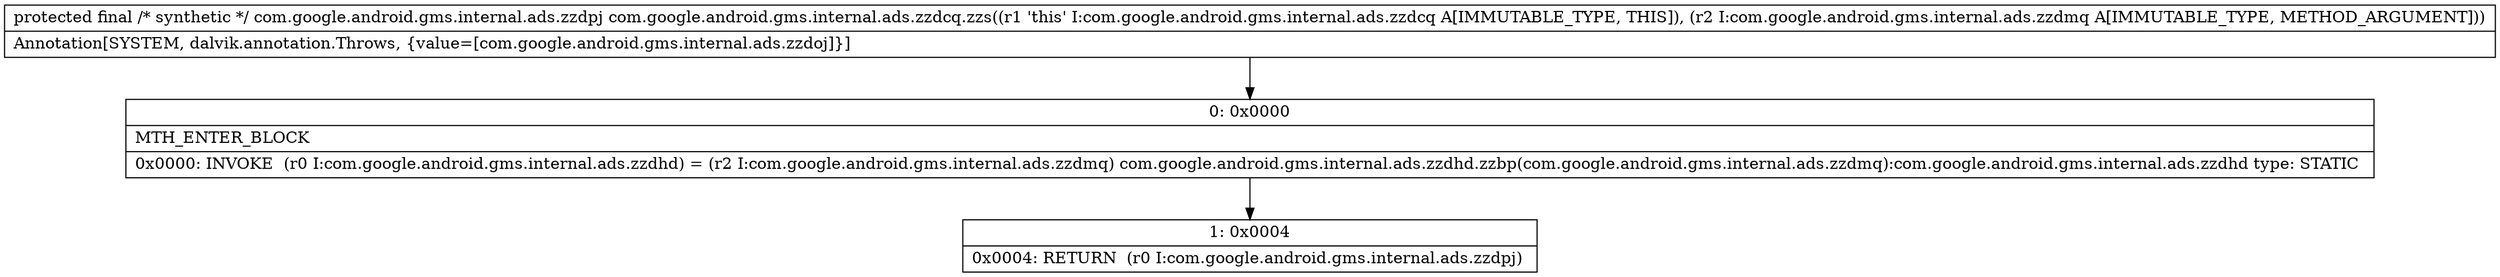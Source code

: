 digraph "CFG forcom.google.android.gms.internal.ads.zzdcq.zzs(Lcom\/google\/android\/gms\/internal\/ads\/zzdmq;)Lcom\/google\/android\/gms\/internal\/ads\/zzdpj;" {
Node_0 [shape=record,label="{0\:\ 0x0000|MTH_ENTER_BLOCK\l|0x0000: INVOKE  (r0 I:com.google.android.gms.internal.ads.zzdhd) = (r2 I:com.google.android.gms.internal.ads.zzdmq) com.google.android.gms.internal.ads.zzdhd.zzbp(com.google.android.gms.internal.ads.zzdmq):com.google.android.gms.internal.ads.zzdhd type: STATIC \l}"];
Node_1 [shape=record,label="{1\:\ 0x0004|0x0004: RETURN  (r0 I:com.google.android.gms.internal.ads.zzdpj) \l}"];
MethodNode[shape=record,label="{protected final \/* synthetic *\/ com.google.android.gms.internal.ads.zzdpj com.google.android.gms.internal.ads.zzdcq.zzs((r1 'this' I:com.google.android.gms.internal.ads.zzdcq A[IMMUTABLE_TYPE, THIS]), (r2 I:com.google.android.gms.internal.ads.zzdmq A[IMMUTABLE_TYPE, METHOD_ARGUMENT]))  | Annotation[SYSTEM, dalvik.annotation.Throws, \{value=[com.google.android.gms.internal.ads.zzdoj]\}]\l}"];
MethodNode -> Node_0;
Node_0 -> Node_1;
}

